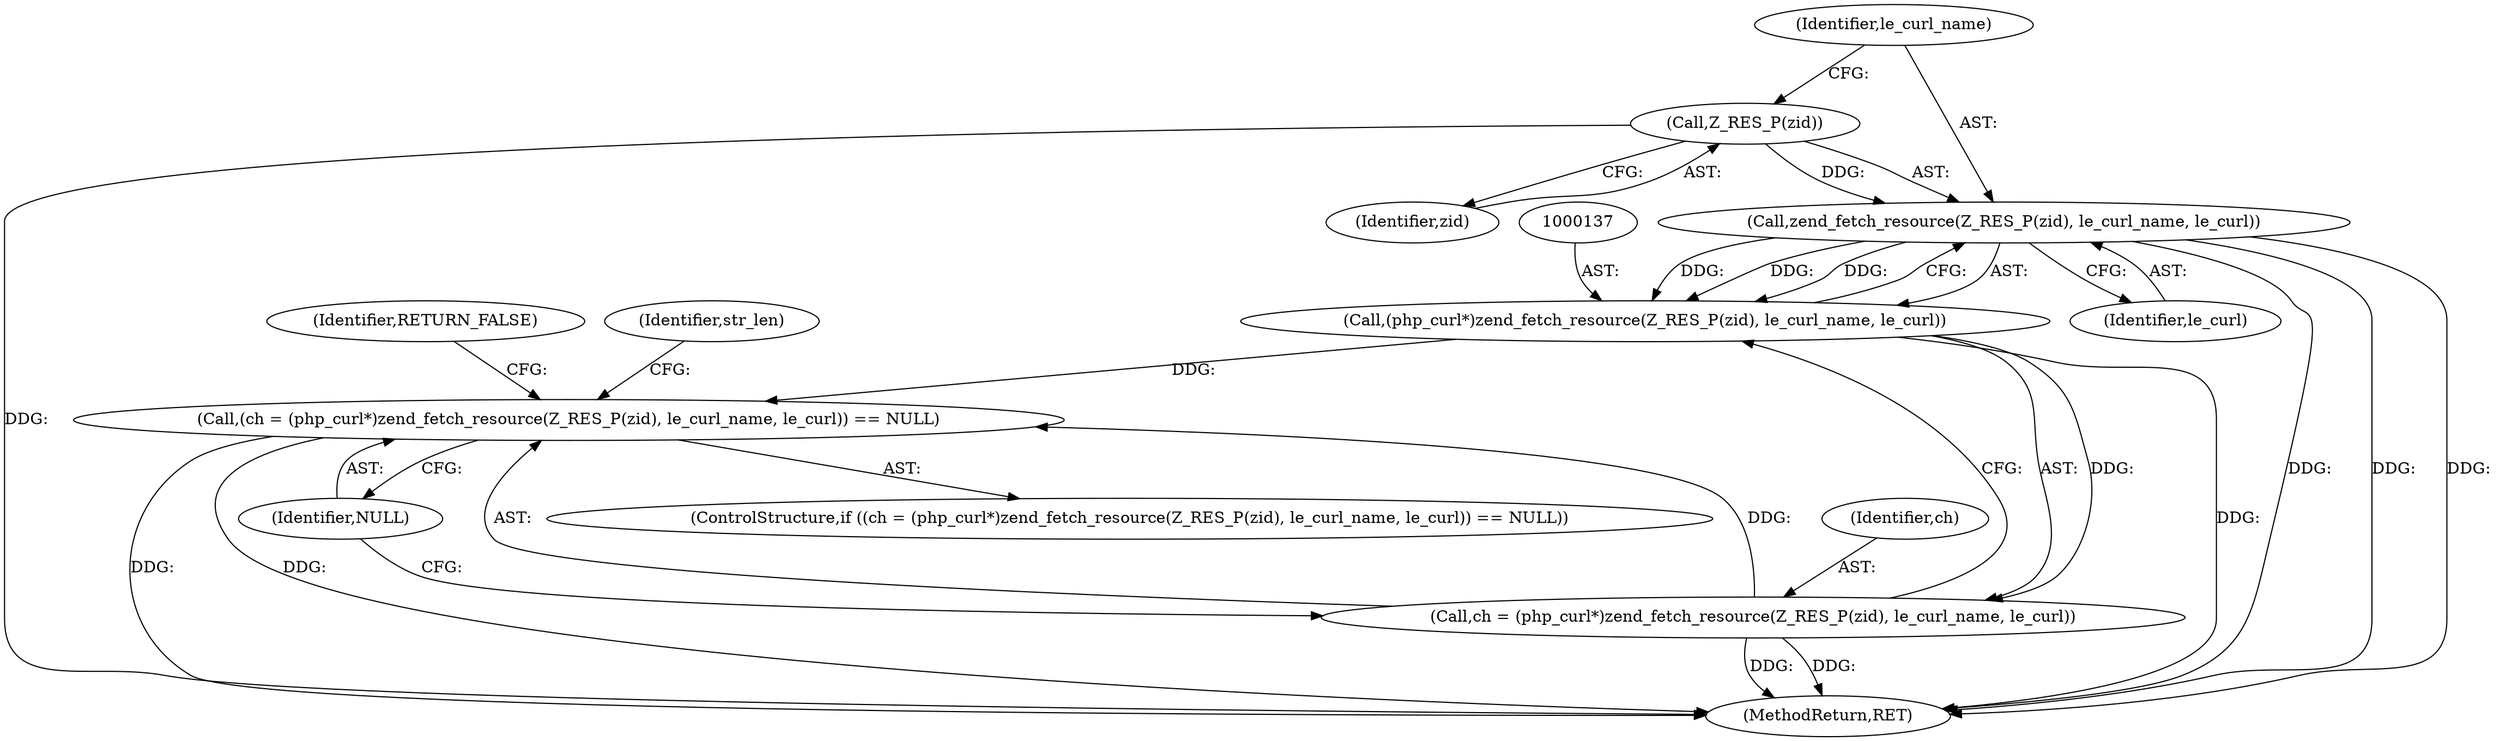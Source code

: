 digraph "0_php-src_72dbb7f416160f490c4e9987040989a10ad431c7?w=1_0@pointer" {
"1000139" [label="(Call,Z_RES_P(zid))"];
"1000138" [label="(Call,zend_fetch_resource(Z_RES_P(zid), le_curl_name, le_curl))"];
"1000136" [label="(Call,(php_curl*)zend_fetch_resource(Z_RES_P(zid), le_curl_name, le_curl))"];
"1000133" [label="(Call,(ch = (php_curl*)zend_fetch_resource(Z_RES_P(zid), le_curl_name, le_curl)) == NULL)"];
"1000134" [label="(Call,ch = (php_curl*)zend_fetch_resource(Z_RES_P(zid), le_curl_name, le_curl))"];
"1000145" [label="(Identifier,RETURN_FALSE)"];
"1000139" [label="(Call,Z_RES_P(zid))"];
"1000134" [label="(Call,ch = (php_curl*)zend_fetch_resource(Z_RES_P(zid), le_curl_name, le_curl))"];
"1000132" [label="(ControlStructure,if ((ch = (php_curl*)zend_fetch_resource(Z_RES_P(zid), le_curl_name, le_curl)) == NULL))"];
"1000140" [label="(Identifier,zid)"];
"1000148" [label="(Identifier,str_len)"];
"1000135" [label="(Identifier,ch)"];
"1000136" [label="(Call,(php_curl*)zend_fetch_resource(Z_RES_P(zid), le_curl_name, le_curl))"];
"1000141" [label="(Identifier,le_curl_name)"];
"1000142" [label="(Identifier,le_curl)"];
"1000133" [label="(Call,(ch = (php_curl*)zend_fetch_resource(Z_RES_P(zid), le_curl_name, le_curl)) == NULL)"];
"1000143" [label="(Identifier,NULL)"];
"1000172" [label="(MethodReturn,RET)"];
"1000138" [label="(Call,zend_fetch_resource(Z_RES_P(zid), le_curl_name, le_curl))"];
"1000139" -> "1000138"  [label="AST: "];
"1000139" -> "1000140"  [label="CFG: "];
"1000140" -> "1000139"  [label="AST: "];
"1000141" -> "1000139"  [label="CFG: "];
"1000139" -> "1000172"  [label="DDG: "];
"1000139" -> "1000138"  [label="DDG: "];
"1000138" -> "1000136"  [label="AST: "];
"1000138" -> "1000142"  [label="CFG: "];
"1000141" -> "1000138"  [label="AST: "];
"1000142" -> "1000138"  [label="AST: "];
"1000136" -> "1000138"  [label="CFG: "];
"1000138" -> "1000172"  [label="DDG: "];
"1000138" -> "1000172"  [label="DDG: "];
"1000138" -> "1000172"  [label="DDG: "];
"1000138" -> "1000136"  [label="DDG: "];
"1000138" -> "1000136"  [label="DDG: "];
"1000138" -> "1000136"  [label="DDG: "];
"1000136" -> "1000134"  [label="AST: "];
"1000137" -> "1000136"  [label="AST: "];
"1000134" -> "1000136"  [label="CFG: "];
"1000136" -> "1000172"  [label="DDG: "];
"1000136" -> "1000133"  [label="DDG: "];
"1000136" -> "1000134"  [label="DDG: "];
"1000133" -> "1000132"  [label="AST: "];
"1000133" -> "1000143"  [label="CFG: "];
"1000134" -> "1000133"  [label="AST: "];
"1000143" -> "1000133"  [label="AST: "];
"1000145" -> "1000133"  [label="CFG: "];
"1000148" -> "1000133"  [label="CFG: "];
"1000133" -> "1000172"  [label="DDG: "];
"1000133" -> "1000172"  [label="DDG: "];
"1000134" -> "1000133"  [label="DDG: "];
"1000135" -> "1000134"  [label="AST: "];
"1000143" -> "1000134"  [label="CFG: "];
"1000134" -> "1000172"  [label="DDG: "];
"1000134" -> "1000172"  [label="DDG: "];
}
